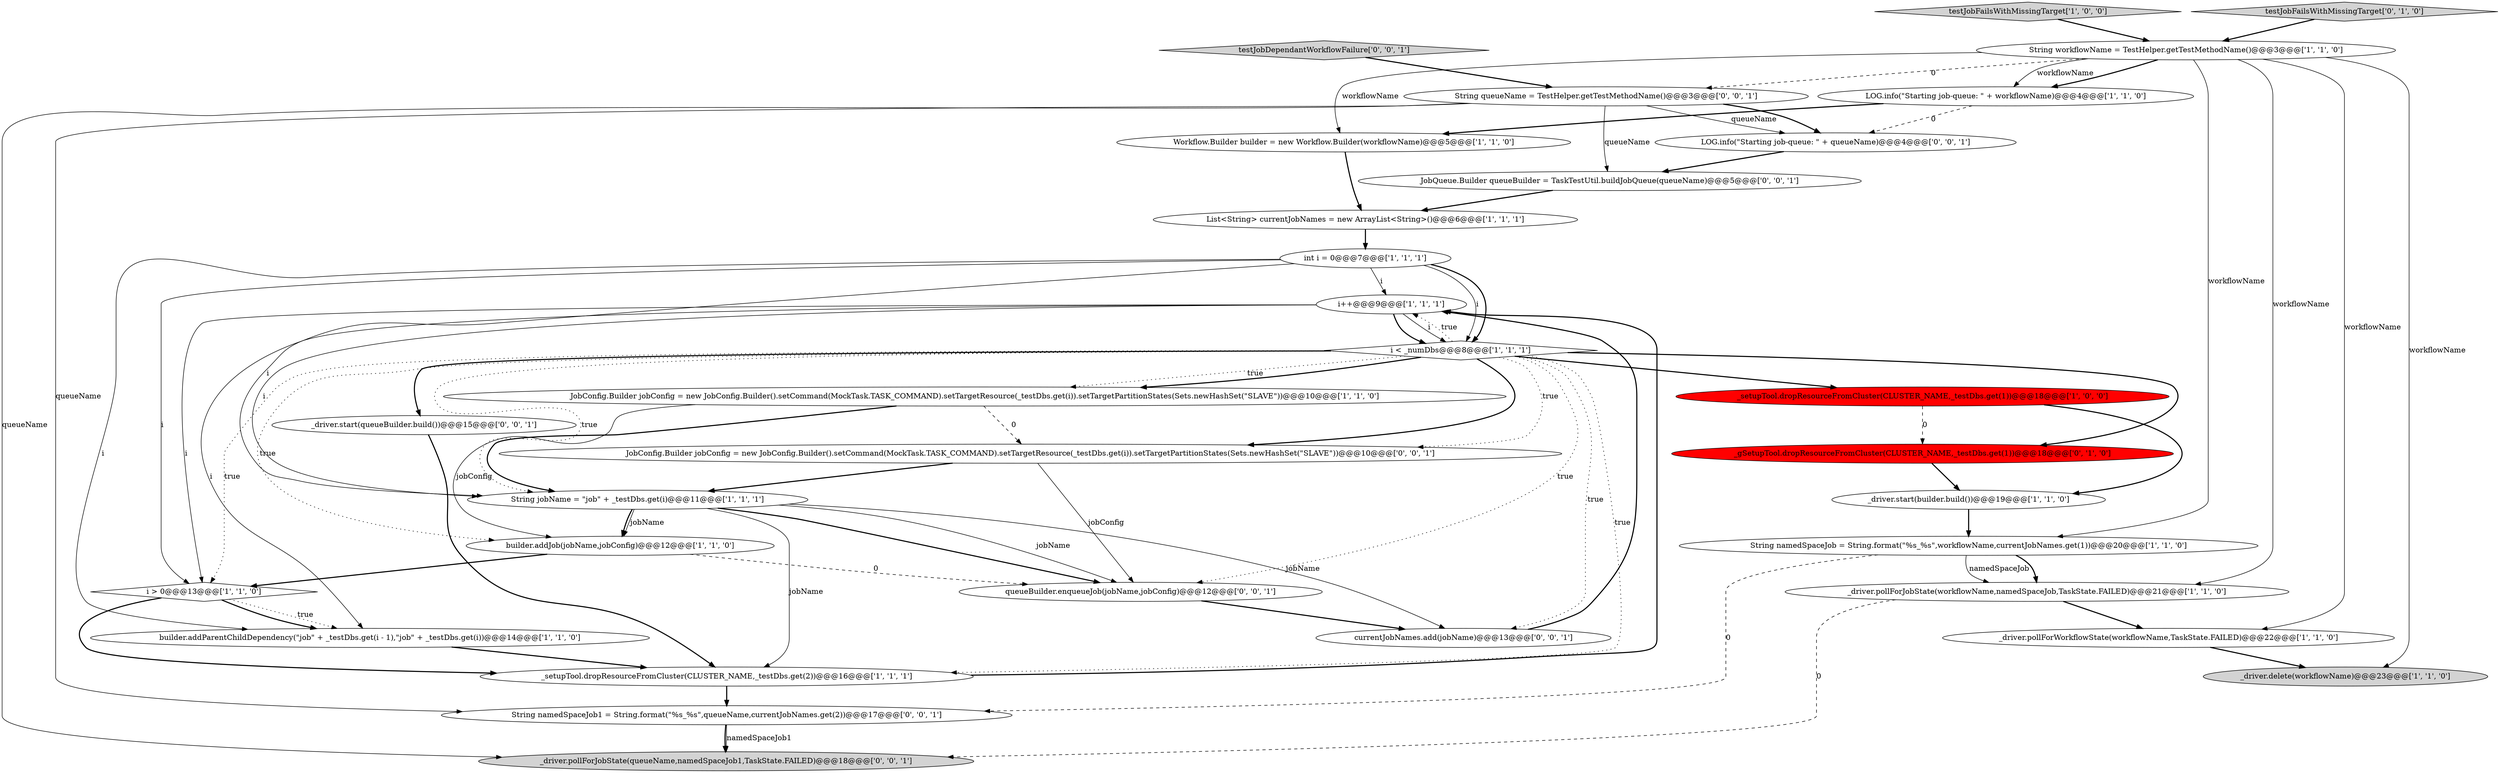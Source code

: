 digraph {
3 [style = filled, label = "_driver.start(builder.build())@@@19@@@['1', '1', '0']", fillcolor = white, shape = ellipse image = "AAA0AAABBB1BBB"];
10 [style = filled, label = "_setupTool.dropResourceFromCluster(CLUSTER_NAME,_testDbs.get(2))@@@16@@@['1', '1', '1']", fillcolor = white, shape = ellipse image = "AAA0AAABBB1BBB"];
5 [style = filled, label = "i++@@@9@@@['1', '1', '1']", fillcolor = white, shape = ellipse image = "AAA0AAABBB1BBB"];
4 [style = filled, label = "_driver.pollForJobState(workflowName,namedSpaceJob,TaskState.FAILED)@@@21@@@['1', '1', '0']", fillcolor = white, shape = ellipse image = "AAA0AAABBB1BBB"];
20 [style = filled, label = "_gSetupTool.dropResourceFromCluster(CLUSTER_NAME,_testDbs.get(1))@@@18@@@['0', '1', '0']", fillcolor = red, shape = ellipse image = "AAA1AAABBB2BBB"];
14 [style = filled, label = "JobConfig.Builder jobConfig = new JobConfig.Builder().setCommand(MockTask.TASK_COMMAND).setTargetResource(_testDbs.get(i)).setTargetPartitionStates(Sets.newHashSet(\"SLAVE\"))@@@10@@@['1', '1', '0']", fillcolor = white, shape = ellipse image = "AAA0AAABBB1BBB"];
1 [style = filled, label = "testJobFailsWithMissingTarget['1', '0', '0']", fillcolor = lightgray, shape = diamond image = "AAA0AAABBB1BBB"];
16 [style = filled, label = "_driver.delete(workflowName)@@@23@@@['1', '1', '0']", fillcolor = lightgray, shape = ellipse image = "AAA0AAABBB1BBB"];
29 [style = filled, label = "LOG.info(\"Starting job-queue: \" + queueName)@@@4@@@['0', '0', '1']", fillcolor = white, shape = ellipse image = "AAA0AAABBB3BBB"];
31 [style = filled, label = "queueBuilder.enqueueJob(jobName,jobConfig)@@@12@@@['0', '0', '1']", fillcolor = white, shape = ellipse image = "AAA0AAABBB3BBB"];
18 [style = filled, label = "i < _numDbs@@@8@@@['1', '1', '1']", fillcolor = white, shape = diamond image = "AAA0AAABBB1BBB"];
21 [style = filled, label = "testJobFailsWithMissingTarget['0', '1', '0']", fillcolor = lightgray, shape = diamond image = "AAA0AAABBB2BBB"];
8 [style = filled, label = "String namedSpaceJob = String.format(\"%s_%s\",workflowName,currentJobNames.get(1))@@@20@@@['1', '1', '0']", fillcolor = white, shape = ellipse image = "AAA0AAABBB1BBB"];
26 [style = filled, label = "JobQueue.Builder queueBuilder = TaskTestUtil.buildJobQueue(queueName)@@@5@@@['0', '0', '1']", fillcolor = white, shape = ellipse image = "AAA0AAABBB3BBB"];
23 [style = filled, label = "String namedSpaceJob1 = String.format(\"%s_%s\",queueName,currentJobNames.get(2))@@@17@@@['0', '0', '1']", fillcolor = white, shape = ellipse image = "AAA0AAABBB3BBB"];
19 [style = filled, label = "_driver.pollForWorkflowState(workflowName,TaskState.FAILED)@@@22@@@['1', '1', '0']", fillcolor = white, shape = ellipse image = "AAA0AAABBB1BBB"];
27 [style = filled, label = "currentJobNames.add(jobName)@@@13@@@['0', '0', '1']", fillcolor = white, shape = ellipse image = "AAA0AAABBB3BBB"];
11 [style = filled, label = "i > 0@@@13@@@['1', '1', '0']", fillcolor = white, shape = diamond image = "AAA0AAABBB1BBB"];
13 [style = filled, label = "List<String> currentJobNames = new ArrayList<String>()@@@6@@@['1', '1', '1']", fillcolor = white, shape = ellipse image = "AAA0AAABBB1BBB"];
24 [style = filled, label = "testJobDependantWorkflowFailure['0', '0', '1']", fillcolor = lightgray, shape = diamond image = "AAA0AAABBB3BBB"];
12 [style = filled, label = "_setupTool.dropResourceFromCluster(CLUSTER_NAME,_testDbs.get(1))@@@18@@@['1', '0', '0']", fillcolor = red, shape = ellipse image = "AAA1AAABBB1BBB"];
22 [style = filled, label = "_driver.start(queueBuilder.build())@@@15@@@['0', '0', '1']", fillcolor = white, shape = ellipse image = "AAA0AAABBB3BBB"];
28 [style = filled, label = "_driver.pollForJobState(queueName,namedSpaceJob1,TaskState.FAILED)@@@18@@@['0', '0', '1']", fillcolor = lightgray, shape = ellipse image = "AAA0AAABBB3BBB"];
30 [style = filled, label = "JobConfig.Builder jobConfig = new JobConfig.Builder().setCommand(MockTask.TASK_COMMAND).setTargetResource(_testDbs.get(i)).setTargetPartitionStates(Sets.newHashSet(\"SLAVE\"))@@@10@@@['0', '0', '1']", fillcolor = white, shape = ellipse image = "AAA0AAABBB3BBB"];
6 [style = filled, label = "builder.addParentChildDependency(\"job\" + _testDbs.get(i - 1),\"job\" + _testDbs.get(i))@@@14@@@['1', '1', '0']", fillcolor = white, shape = ellipse image = "AAA0AAABBB1BBB"];
15 [style = filled, label = "builder.addJob(jobName,jobConfig)@@@12@@@['1', '1', '0']", fillcolor = white, shape = ellipse image = "AAA0AAABBB1BBB"];
0 [style = filled, label = "String workflowName = TestHelper.getTestMethodName()@@@3@@@['1', '1', '0']", fillcolor = white, shape = ellipse image = "AAA0AAABBB1BBB"];
7 [style = filled, label = "int i = 0@@@7@@@['1', '1', '1']", fillcolor = white, shape = ellipse image = "AAA0AAABBB1BBB"];
9 [style = filled, label = "String jobName = \"job\" + _testDbs.get(i)@@@11@@@['1', '1', '1']", fillcolor = white, shape = ellipse image = "AAA0AAABBB1BBB"];
17 [style = filled, label = "LOG.info(\"Starting job-queue: \" + workflowName)@@@4@@@['1', '1', '0']", fillcolor = white, shape = ellipse image = "AAA0AAABBB1BBB"];
25 [style = filled, label = "String queueName = TestHelper.getTestMethodName()@@@3@@@['0', '0', '1']", fillcolor = white, shape = ellipse image = "AAA0AAABBB3BBB"];
2 [style = filled, label = "Workflow.Builder builder = new Workflow.Builder(workflowName)@@@5@@@['1', '1', '0']", fillcolor = white, shape = ellipse image = "AAA0AAABBB1BBB"];
9->31 [style = solid, label="jobName"];
18->30 [style = dotted, label="true"];
0->16 [style = solid, label="workflowName"];
9->27 [style = solid, label="jobName"];
12->20 [style = dashed, label="0"];
21->0 [style = bold, label=""];
0->17 [style = bold, label=""];
9->31 [style = bold, label=""];
9->15 [style = solid, label="jobName"];
11->6 [style = bold, label=""];
4->19 [style = bold, label=""];
18->15 [style = dotted, label="true"];
11->6 [style = dotted, label="true"];
18->12 [style = bold, label=""];
25->26 [style = solid, label="queueName"];
18->30 [style = bold, label=""];
7->18 [style = solid, label="i"];
30->9 [style = bold, label=""];
23->28 [style = solid, label="namedSpaceJob1"];
5->11 [style = solid, label="i"];
5->18 [style = bold, label=""];
1->0 [style = bold, label=""];
20->3 [style = bold, label=""];
25->29 [style = bold, label=""];
17->29 [style = dashed, label="0"];
18->14 [style = dotted, label="true"];
25->23 [style = solid, label="queueName"];
7->9 [style = solid, label="i"];
26->13 [style = bold, label=""];
4->28 [style = dashed, label="0"];
19->16 [style = bold, label=""];
2->13 [style = bold, label=""];
29->26 [style = bold, label=""];
7->5 [style = solid, label="i"];
0->2 [style = solid, label="workflowName"];
0->19 [style = solid, label="workflowName"];
23->28 [style = bold, label=""];
18->10 [style = dotted, label="true"];
18->20 [style = bold, label=""];
18->11 [style = dotted, label="true"];
18->22 [style = bold, label=""];
10->5 [style = bold, label=""];
15->11 [style = bold, label=""];
25->28 [style = solid, label="queueName"];
17->2 [style = bold, label=""];
31->27 [style = bold, label=""];
0->25 [style = dashed, label="0"];
11->10 [style = bold, label=""];
13->7 [style = bold, label=""];
9->15 [style = bold, label=""];
3->8 [style = bold, label=""];
6->10 [style = bold, label=""];
10->23 [style = bold, label=""];
25->29 [style = solid, label="queueName"];
24->25 [style = bold, label=""];
18->9 [style = dotted, label="true"];
5->18 [style = solid, label="i"];
9->10 [style = solid, label="jobName"];
22->10 [style = bold, label=""];
14->30 [style = dashed, label="0"];
7->18 [style = bold, label=""];
15->31 [style = dashed, label="0"];
8->4 [style = solid, label="namedSpaceJob"];
0->8 [style = solid, label="workflowName"];
14->9 [style = bold, label=""];
7->6 [style = solid, label="i"];
12->3 [style = bold, label=""];
18->5 [style = dotted, label="true"];
8->4 [style = bold, label=""];
27->5 [style = bold, label=""];
18->31 [style = dotted, label="true"];
0->4 [style = solid, label="workflowName"];
5->6 [style = solid, label="i"];
0->17 [style = solid, label="workflowName"];
18->14 [style = bold, label=""];
18->27 [style = dotted, label="true"];
30->31 [style = solid, label="jobConfig"];
7->11 [style = solid, label="i"];
8->23 [style = dashed, label="0"];
14->15 [style = solid, label="jobConfig"];
5->9 [style = solid, label="i"];
}
